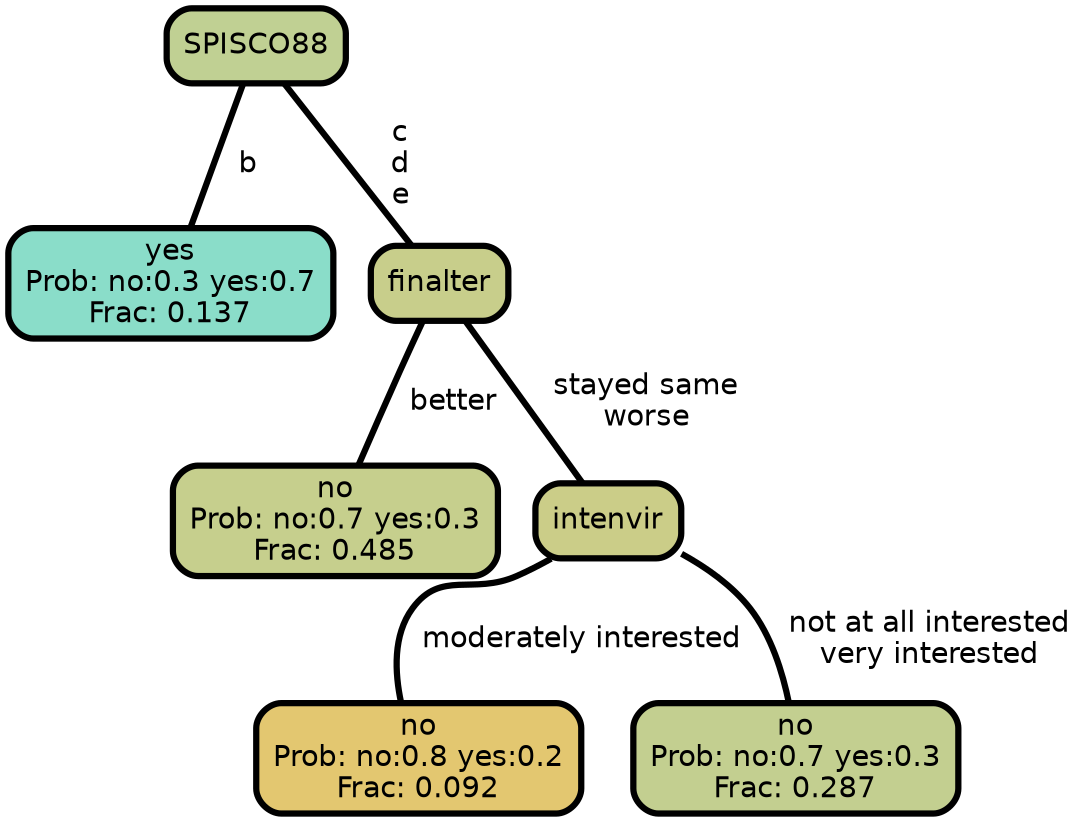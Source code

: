 graph Tree {
node [shape=box, style="filled, rounded",color="black",penwidth="3",fontcolor="black",                 fontname=helvetica] ;
graph [ranksep="0 equally", splines=straight,                 bgcolor=transparent, dpi=200] ;
edge [fontname=helvetica, color=black] ;
0 [label="yes
Prob: no:0.3 yes:0.7
Frac: 0.137", fillcolor="#8addc9"] ;
1 [label="SPISCO88", fillcolor="#c0d093"] ;
2 [label="no
Prob: no:0.7 yes:0.3
Frac: 0.485", fillcolor="#c6cf8d"] ;
3 [label="finalter", fillcolor="#c8ce8b"] ;
4 [label="no
Prob: no:0.8 yes:0.2
Frac: 0.092", fillcolor="#e3c770"] ;
5 [label="intenvir", fillcolor="#cbcd88"] ;
6 [label="no
Prob: no:0.7 yes:0.3
Frac: 0.287", fillcolor="#c3cf90"] ;
1 -- 0 [label=" b",penwidth=3] ;
1 -- 3 [label=" c\n d\n e",penwidth=3] ;
3 -- 2 [label=" better",penwidth=3] ;
3 -- 5 [label=" stayed same\n worse",penwidth=3] ;
5 -- 4 [label=" moderately interested",penwidth=3] ;
5 -- 6 [label=" not at all interested\n very interested",penwidth=3] ;
{rank = same;}}